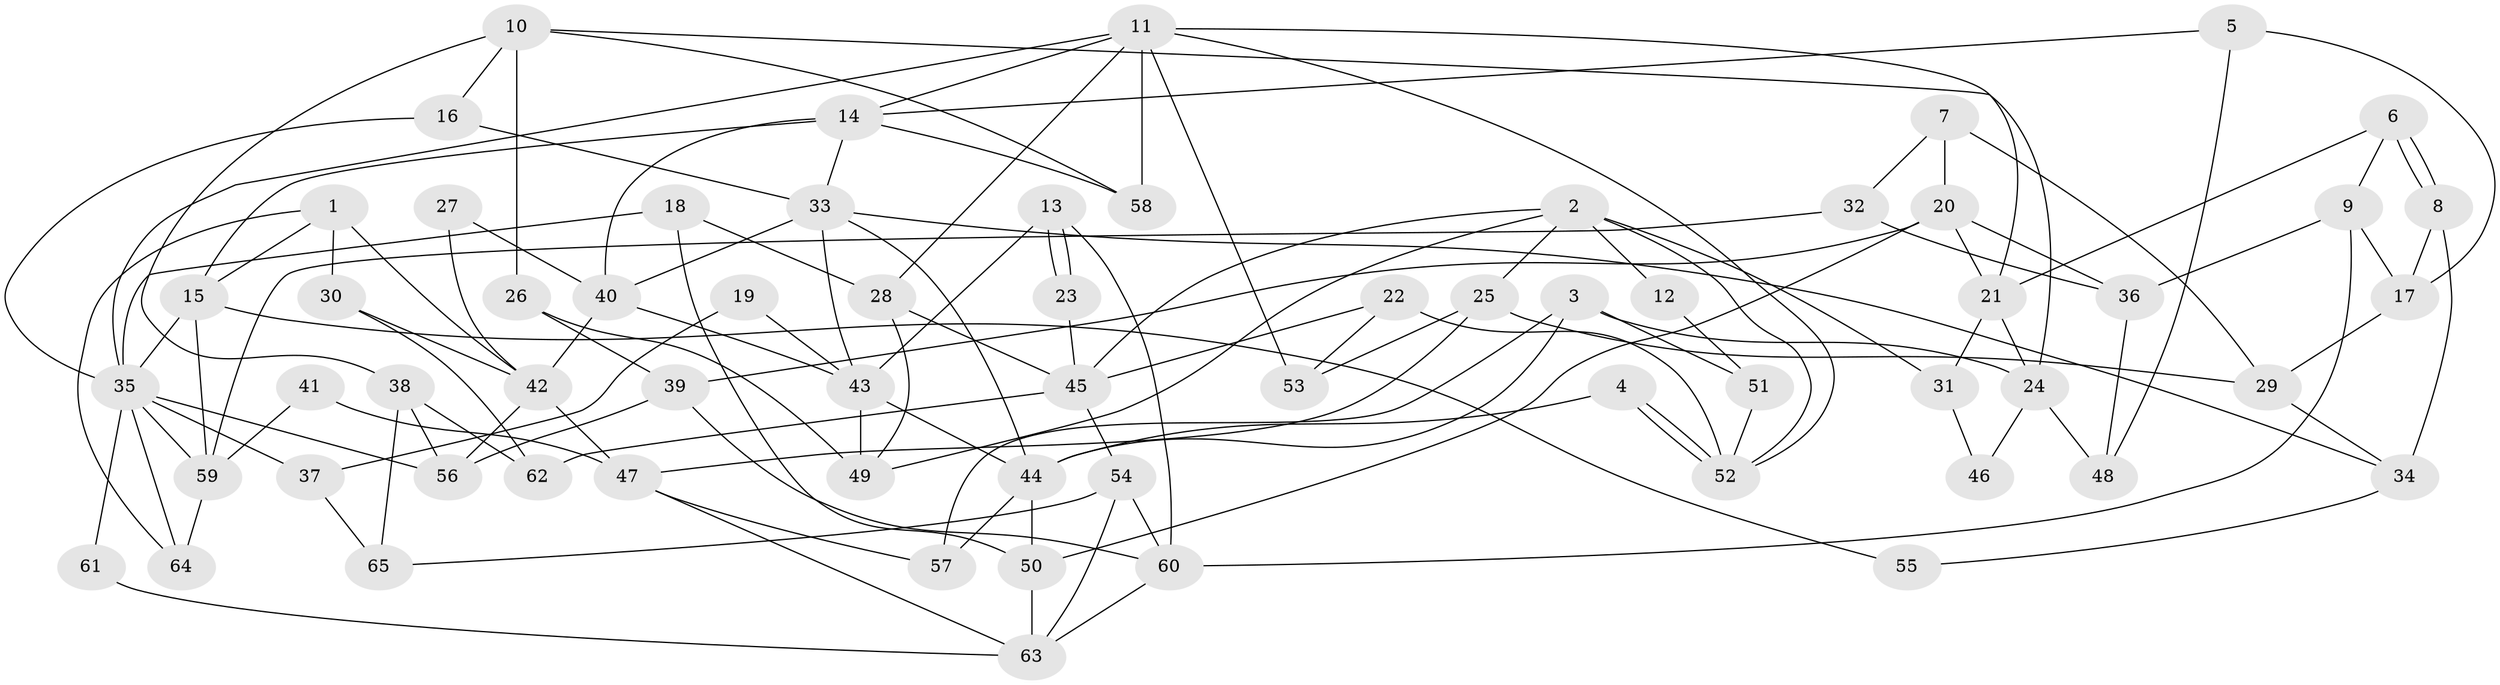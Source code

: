 // Generated by graph-tools (version 1.1) at 2025/35/03/09/25 02:35:53]
// undirected, 65 vertices, 130 edges
graph export_dot {
graph [start="1"]
  node [color=gray90,style=filled];
  1;
  2;
  3;
  4;
  5;
  6;
  7;
  8;
  9;
  10;
  11;
  12;
  13;
  14;
  15;
  16;
  17;
  18;
  19;
  20;
  21;
  22;
  23;
  24;
  25;
  26;
  27;
  28;
  29;
  30;
  31;
  32;
  33;
  34;
  35;
  36;
  37;
  38;
  39;
  40;
  41;
  42;
  43;
  44;
  45;
  46;
  47;
  48;
  49;
  50;
  51;
  52;
  53;
  54;
  55;
  56;
  57;
  58;
  59;
  60;
  61;
  62;
  63;
  64;
  65;
  1 -- 30;
  1 -- 64;
  1 -- 15;
  1 -- 42;
  2 -- 52;
  2 -- 25;
  2 -- 12;
  2 -- 31;
  2 -- 45;
  2 -- 49;
  3 -- 57;
  3 -- 44;
  3 -- 24;
  3 -- 51;
  4 -- 44;
  4 -- 52;
  4 -- 52;
  5 -- 48;
  5 -- 14;
  5 -- 17;
  6 -- 21;
  6 -- 8;
  6 -- 8;
  6 -- 9;
  7 -- 29;
  7 -- 20;
  7 -- 32;
  8 -- 17;
  8 -- 34;
  9 -- 17;
  9 -- 36;
  9 -- 60;
  10 -- 26;
  10 -- 16;
  10 -- 24;
  10 -- 38;
  10 -- 58;
  11 -- 28;
  11 -- 21;
  11 -- 14;
  11 -- 35;
  11 -- 52;
  11 -- 53;
  11 -- 58;
  12 -- 51;
  13 -- 43;
  13 -- 23;
  13 -- 23;
  13 -- 60;
  14 -- 58;
  14 -- 15;
  14 -- 33;
  14 -- 40;
  15 -- 35;
  15 -- 55;
  15 -- 59;
  16 -- 33;
  16 -- 35;
  17 -- 29;
  18 -- 28;
  18 -- 35;
  18 -- 50;
  19 -- 43;
  19 -- 37;
  20 -- 39;
  20 -- 36;
  20 -- 21;
  20 -- 50;
  21 -- 24;
  21 -- 31;
  22 -- 52;
  22 -- 45;
  22 -- 53;
  23 -- 45;
  24 -- 46;
  24 -- 48;
  25 -- 47;
  25 -- 53;
  25 -- 29;
  26 -- 49;
  26 -- 39;
  27 -- 40;
  27 -- 42;
  28 -- 45;
  28 -- 49;
  29 -- 34;
  30 -- 62;
  30 -- 42;
  31 -- 46;
  32 -- 59;
  32 -- 36;
  33 -- 40;
  33 -- 34;
  33 -- 43;
  33 -- 44;
  34 -- 55;
  35 -- 37;
  35 -- 56;
  35 -- 59;
  35 -- 61;
  35 -- 64;
  36 -- 48;
  37 -- 65;
  38 -- 56;
  38 -- 62;
  38 -- 65;
  39 -- 60;
  39 -- 56;
  40 -- 43;
  40 -- 42;
  41 -- 47;
  41 -- 59;
  42 -- 47;
  42 -- 56;
  43 -- 44;
  43 -- 49;
  44 -- 50;
  44 -- 57;
  45 -- 54;
  45 -- 62;
  47 -- 63;
  47 -- 57;
  50 -- 63;
  51 -- 52;
  54 -- 63;
  54 -- 60;
  54 -- 65;
  59 -- 64;
  60 -- 63;
  61 -- 63;
}
